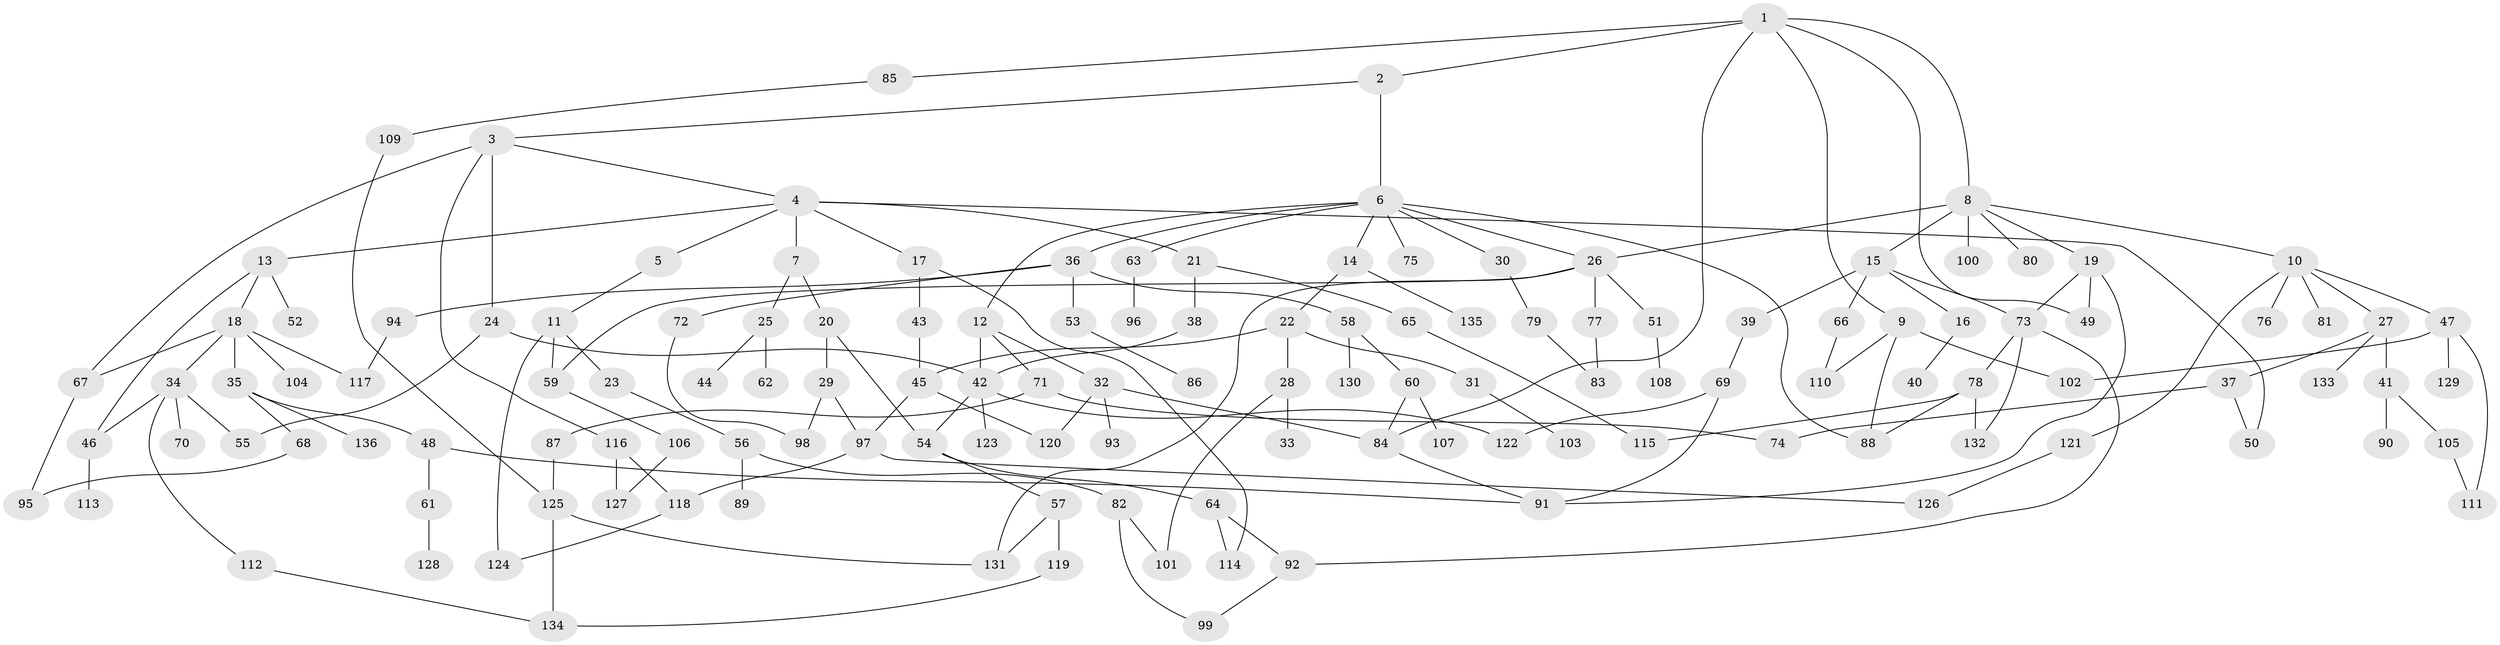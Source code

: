// coarse degree distribution, {7: 0.021505376344086023, 6: 0.043010752688172046, 2: 0.26881720430107525, 11: 0.010752688172043012, 4: 0.11827956989247312, 9: 0.010752688172043012, 5: 0.08602150537634409, 3: 0.17204301075268819, 1: 0.25806451612903225, 8: 0.010752688172043012}
// Generated by graph-tools (version 1.1) at 2025/51/02/27/25 19:51:38]
// undirected, 136 vertices, 180 edges
graph export_dot {
graph [start="1"]
  node [color=gray90,style=filled];
  1;
  2;
  3;
  4;
  5;
  6;
  7;
  8;
  9;
  10;
  11;
  12;
  13;
  14;
  15;
  16;
  17;
  18;
  19;
  20;
  21;
  22;
  23;
  24;
  25;
  26;
  27;
  28;
  29;
  30;
  31;
  32;
  33;
  34;
  35;
  36;
  37;
  38;
  39;
  40;
  41;
  42;
  43;
  44;
  45;
  46;
  47;
  48;
  49;
  50;
  51;
  52;
  53;
  54;
  55;
  56;
  57;
  58;
  59;
  60;
  61;
  62;
  63;
  64;
  65;
  66;
  67;
  68;
  69;
  70;
  71;
  72;
  73;
  74;
  75;
  76;
  77;
  78;
  79;
  80;
  81;
  82;
  83;
  84;
  85;
  86;
  87;
  88;
  89;
  90;
  91;
  92;
  93;
  94;
  95;
  96;
  97;
  98;
  99;
  100;
  101;
  102;
  103;
  104;
  105;
  106;
  107;
  108;
  109;
  110;
  111;
  112;
  113;
  114;
  115;
  116;
  117;
  118;
  119;
  120;
  121;
  122;
  123;
  124;
  125;
  126;
  127;
  128;
  129;
  130;
  131;
  132;
  133;
  134;
  135;
  136;
  1 -- 2;
  1 -- 8;
  1 -- 9;
  1 -- 49;
  1 -- 85;
  1 -- 84;
  2 -- 3;
  2 -- 6;
  3 -- 4;
  3 -- 24;
  3 -- 116;
  3 -- 67;
  4 -- 5;
  4 -- 7;
  4 -- 13;
  4 -- 17;
  4 -- 21;
  4 -- 50;
  5 -- 11;
  6 -- 12;
  6 -- 14;
  6 -- 26;
  6 -- 30;
  6 -- 36;
  6 -- 63;
  6 -- 75;
  6 -- 88;
  7 -- 20;
  7 -- 25;
  8 -- 10;
  8 -- 15;
  8 -- 19;
  8 -- 80;
  8 -- 100;
  8 -- 26;
  9 -- 102;
  9 -- 110;
  9 -- 88;
  10 -- 27;
  10 -- 47;
  10 -- 76;
  10 -- 81;
  10 -- 121;
  11 -- 23;
  11 -- 59;
  11 -- 124;
  12 -- 32;
  12 -- 71;
  12 -- 42;
  13 -- 18;
  13 -- 46;
  13 -- 52;
  14 -- 22;
  14 -- 135;
  15 -- 16;
  15 -- 39;
  15 -- 66;
  15 -- 73;
  16 -- 40;
  17 -- 43;
  17 -- 114;
  18 -- 34;
  18 -- 35;
  18 -- 67;
  18 -- 104;
  18 -- 117;
  19 -- 73;
  19 -- 91;
  19 -- 49;
  20 -- 29;
  20 -- 54;
  21 -- 38;
  21 -- 65;
  22 -- 28;
  22 -- 31;
  22 -- 45;
  23 -- 56;
  24 -- 55;
  24 -- 42;
  25 -- 44;
  25 -- 62;
  26 -- 51;
  26 -- 77;
  26 -- 131;
  26 -- 59;
  27 -- 37;
  27 -- 41;
  27 -- 133;
  28 -- 33;
  28 -- 101;
  29 -- 98;
  29 -- 97;
  30 -- 79;
  31 -- 103;
  32 -- 84;
  32 -- 93;
  32 -- 120;
  34 -- 70;
  34 -- 112;
  34 -- 55;
  34 -- 46;
  35 -- 48;
  35 -- 68;
  35 -- 136;
  36 -- 53;
  36 -- 58;
  36 -- 72;
  36 -- 94;
  37 -- 74;
  37 -- 50;
  38 -- 42;
  39 -- 69;
  41 -- 90;
  41 -- 105;
  42 -- 123;
  42 -- 54;
  42 -- 122;
  43 -- 45;
  45 -- 97;
  45 -- 120;
  46 -- 113;
  47 -- 111;
  47 -- 129;
  47 -- 102;
  48 -- 61;
  48 -- 91;
  51 -- 108;
  53 -- 86;
  54 -- 57;
  54 -- 64;
  56 -- 82;
  56 -- 89;
  57 -- 119;
  57 -- 131;
  58 -- 60;
  58 -- 130;
  59 -- 106;
  60 -- 107;
  60 -- 84;
  61 -- 128;
  63 -- 96;
  64 -- 92;
  64 -- 114;
  65 -- 115;
  66 -- 110;
  67 -- 95;
  68 -- 95;
  69 -- 122;
  69 -- 91;
  71 -- 87;
  71 -- 74;
  72 -- 98;
  73 -- 78;
  73 -- 132;
  73 -- 92;
  77 -- 83;
  78 -- 88;
  78 -- 115;
  78 -- 132;
  79 -- 83;
  82 -- 99;
  82 -- 101;
  84 -- 91;
  85 -- 109;
  87 -- 125;
  92 -- 99;
  94 -- 117;
  97 -- 126;
  97 -- 118;
  105 -- 111;
  106 -- 127;
  109 -- 125;
  112 -- 134;
  116 -- 118;
  116 -- 127;
  118 -- 124;
  119 -- 134;
  121 -- 126;
  125 -- 131;
  125 -- 134;
}
